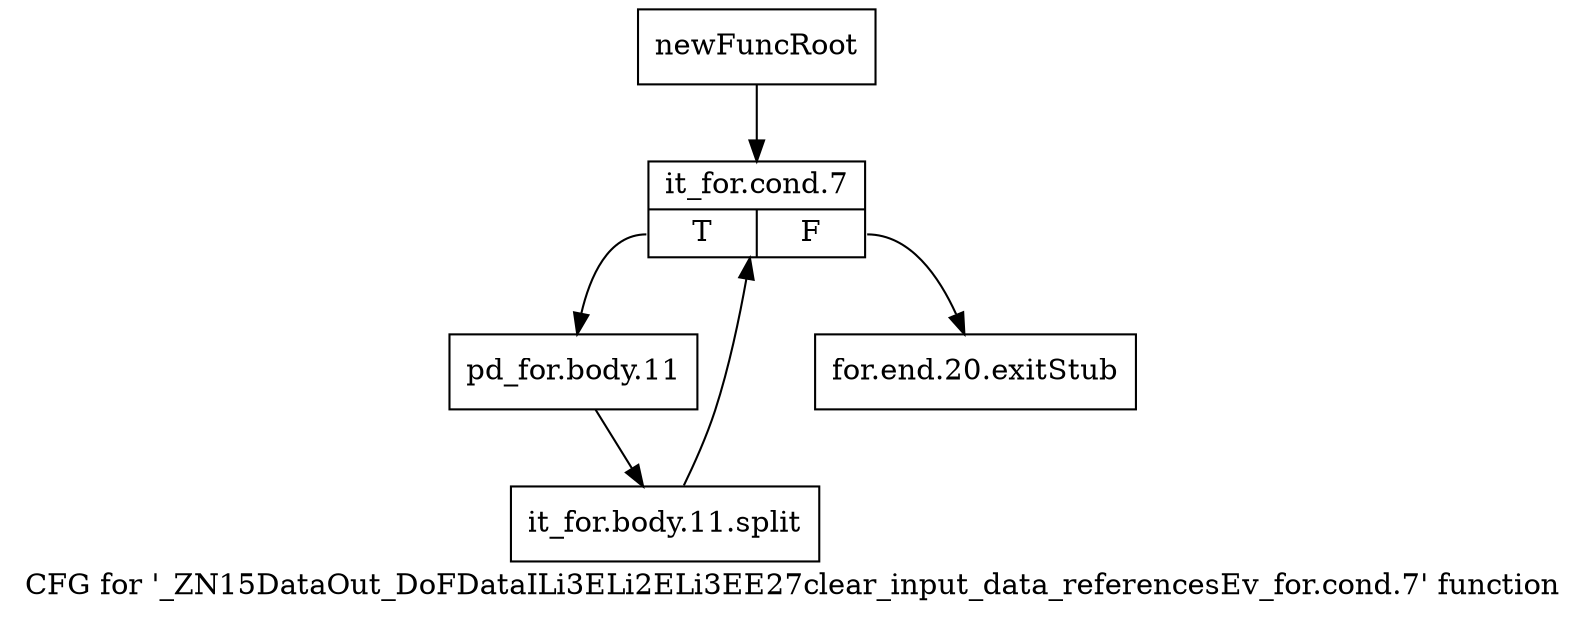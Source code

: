 digraph "CFG for '_ZN15DataOut_DoFDataILi3ELi2ELi3EE27clear_input_data_referencesEv_for.cond.7' function" {
	label="CFG for '_ZN15DataOut_DoFDataILi3ELi2ELi3EE27clear_input_data_referencesEv_for.cond.7' function";

	Node0x8b5bc00 [shape=record,label="{newFuncRoot}"];
	Node0x8b5bc00 -> Node0x8b5bca0;
	Node0x8b5bc50 [shape=record,label="{for.end.20.exitStub}"];
	Node0x8b5bca0 [shape=record,label="{it_for.cond.7|{<s0>T|<s1>F}}"];
	Node0x8b5bca0:s0 -> Node0x8b5bcf0;
	Node0x8b5bca0:s1 -> Node0x8b5bc50;
	Node0x8b5bcf0 [shape=record,label="{pd_for.body.11}"];
	Node0x8b5bcf0 -> Node0xc2c0f70;
	Node0xc2c0f70 [shape=record,label="{it_for.body.11.split}"];
	Node0xc2c0f70 -> Node0x8b5bca0;
}
